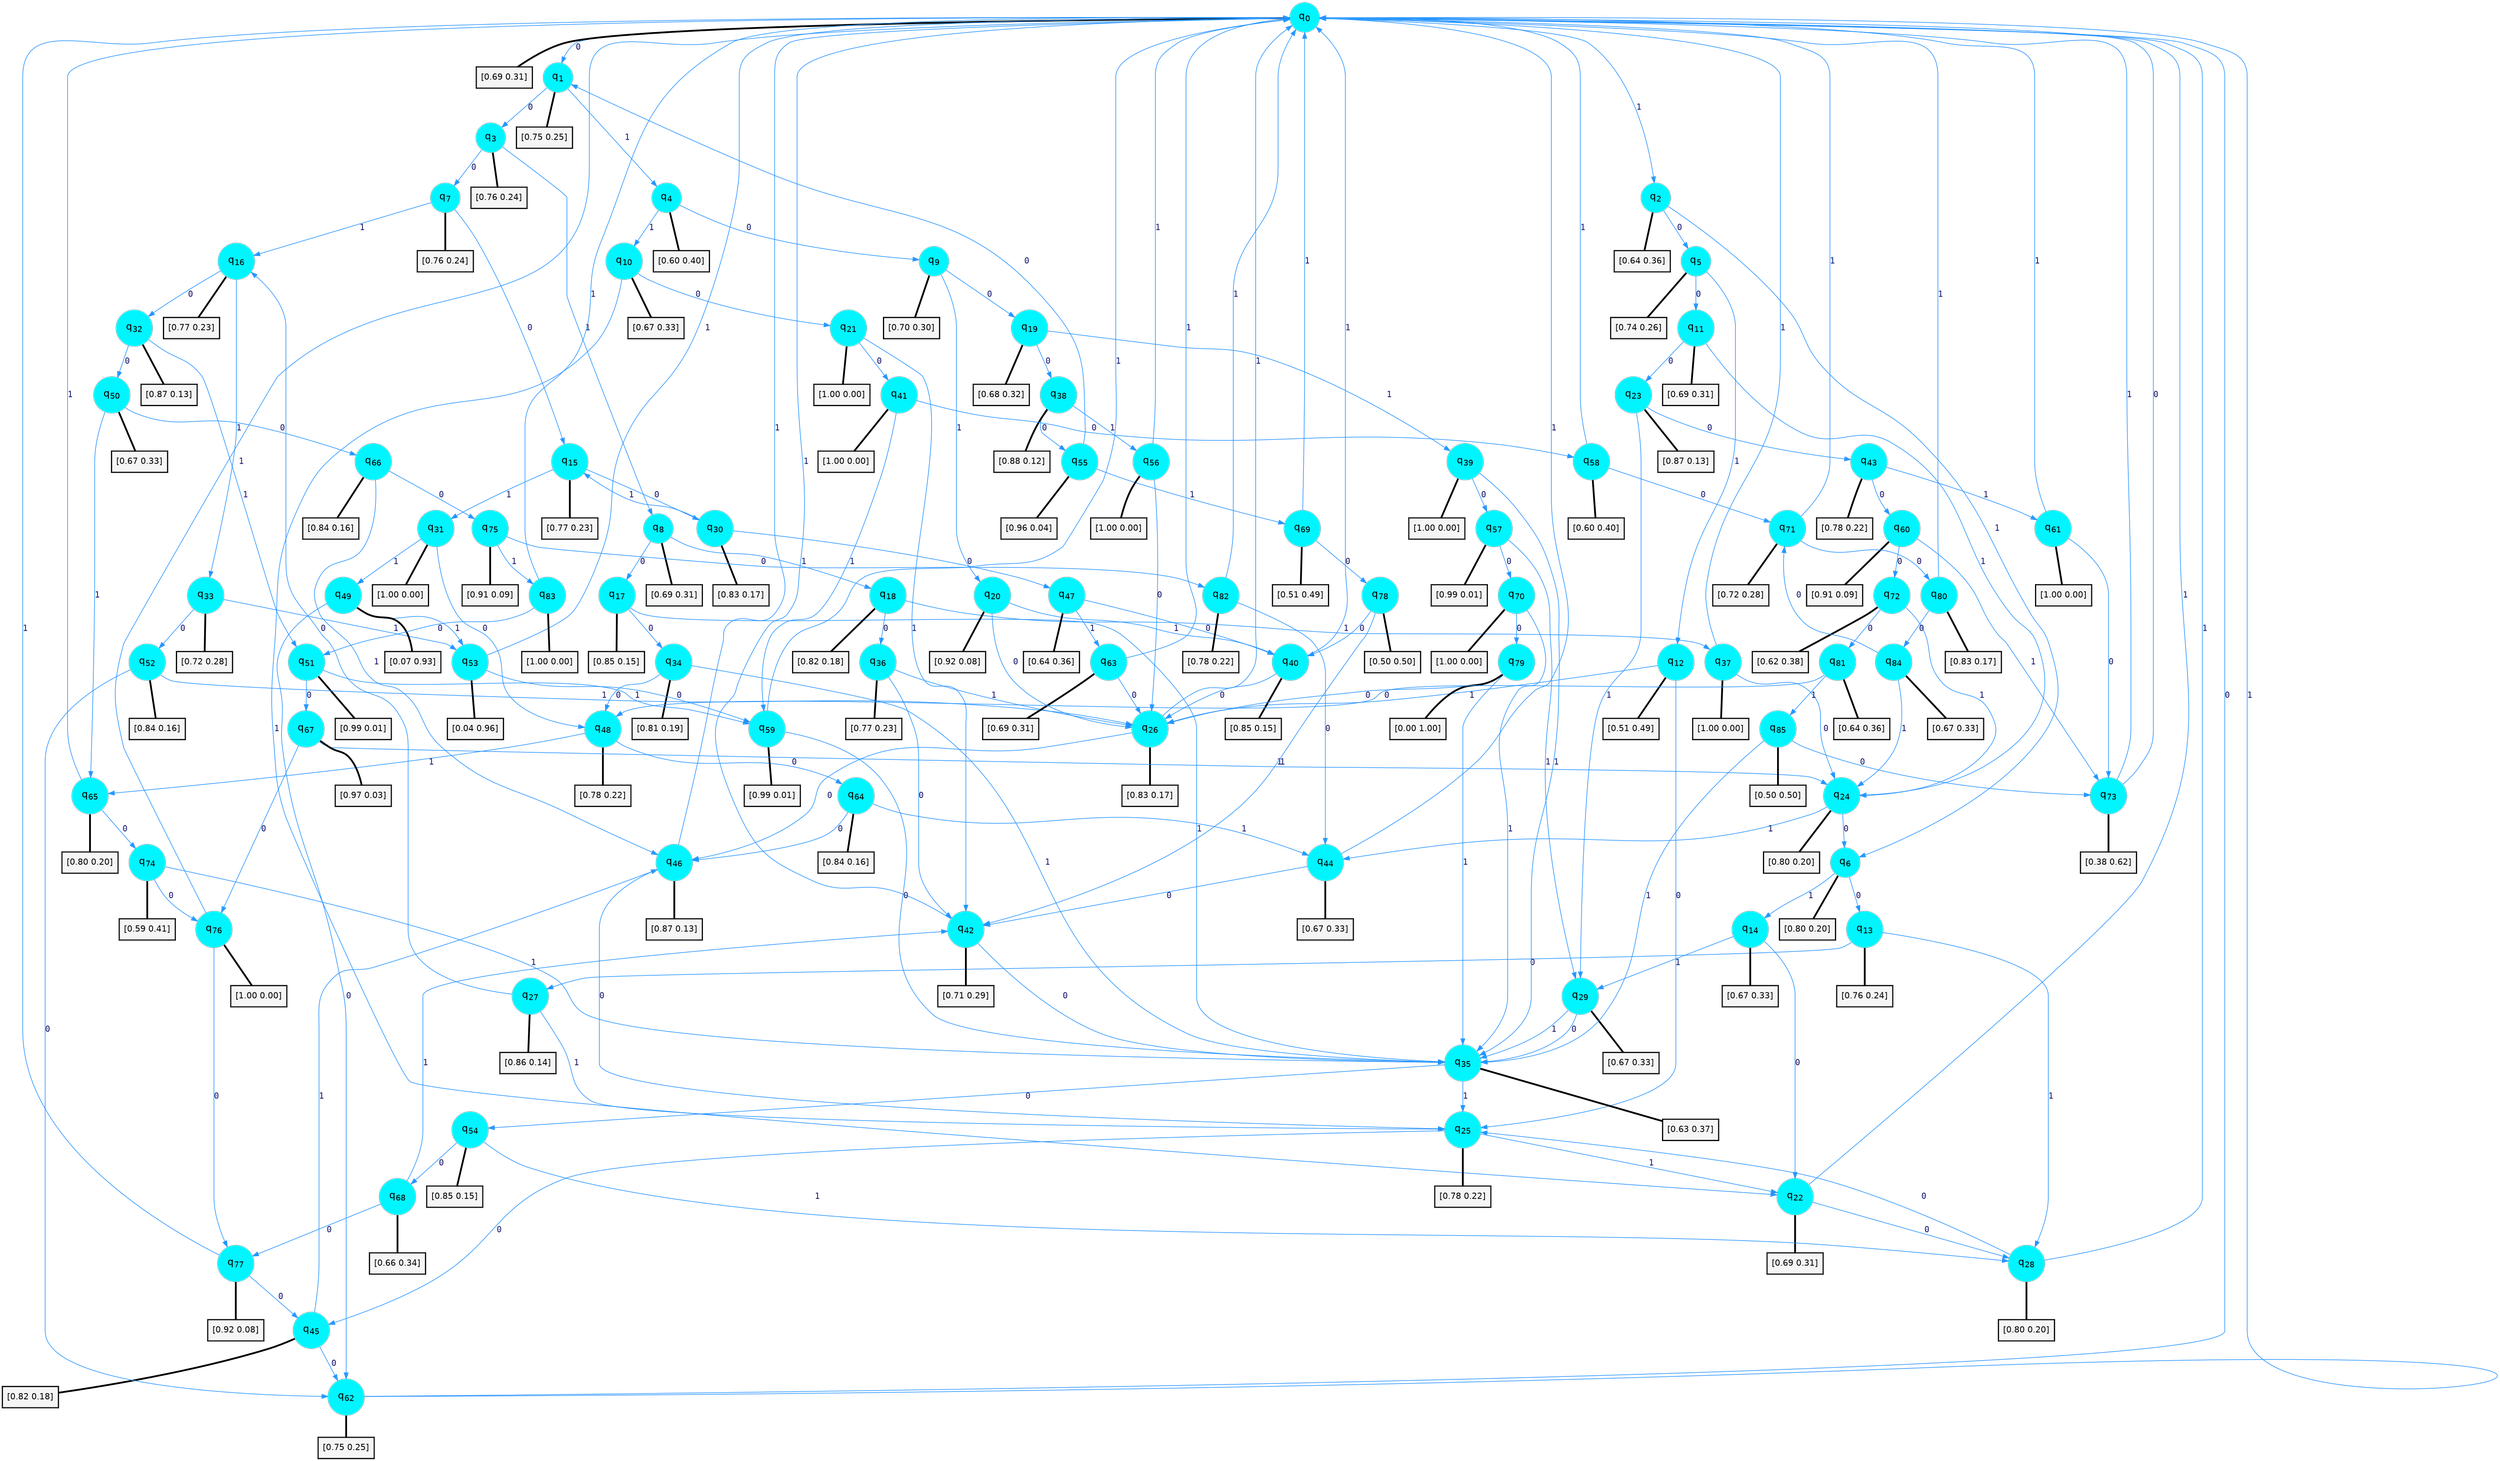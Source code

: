 digraph G {
graph [
bgcolor=transparent, dpi=300, rankdir=TD, size="40,25"];
node [
color=gray, fillcolor=turquoise1, fontcolor=black, fontname=Helvetica, fontsize=16, fontweight=bold, shape=circle, style=filled];
edge [
arrowsize=1, color=dodgerblue1, fontcolor=midnightblue, fontname=courier, fontweight=bold, penwidth=1, style=solid, weight=20];
0[label=<q<SUB>0</SUB>>];
1[label=<q<SUB>1</SUB>>];
2[label=<q<SUB>2</SUB>>];
3[label=<q<SUB>3</SUB>>];
4[label=<q<SUB>4</SUB>>];
5[label=<q<SUB>5</SUB>>];
6[label=<q<SUB>6</SUB>>];
7[label=<q<SUB>7</SUB>>];
8[label=<q<SUB>8</SUB>>];
9[label=<q<SUB>9</SUB>>];
10[label=<q<SUB>10</SUB>>];
11[label=<q<SUB>11</SUB>>];
12[label=<q<SUB>12</SUB>>];
13[label=<q<SUB>13</SUB>>];
14[label=<q<SUB>14</SUB>>];
15[label=<q<SUB>15</SUB>>];
16[label=<q<SUB>16</SUB>>];
17[label=<q<SUB>17</SUB>>];
18[label=<q<SUB>18</SUB>>];
19[label=<q<SUB>19</SUB>>];
20[label=<q<SUB>20</SUB>>];
21[label=<q<SUB>21</SUB>>];
22[label=<q<SUB>22</SUB>>];
23[label=<q<SUB>23</SUB>>];
24[label=<q<SUB>24</SUB>>];
25[label=<q<SUB>25</SUB>>];
26[label=<q<SUB>26</SUB>>];
27[label=<q<SUB>27</SUB>>];
28[label=<q<SUB>28</SUB>>];
29[label=<q<SUB>29</SUB>>];
30[label=<q<SUB>30</SUB>>];
31[label=<q<SUB>31</SUB>>];
32[label=<q<SUB>32</SUB>>];
33[label=<q<SUB>33</SUB>>];
34[label=<q<SUB>34</SUB>>];
35[label=<q<SUB>35</SUB>>];
36[label=<q<SUB>36</SUB>>];
37[label=<q<SUB>37</SUB>>];
38[label=<q<SUB>38</SUB>>];
39[label=<q<SUB>39</SUB>>];
40[label=<q<SUB>40</SUB>>];
41[label=<q<SUB>41</SUB>>];
42[label=<q<SUB>42</SUB>>];
43[label=<q<SUB>43</SUB>>];
44[label=<q<SUB>44</SUB>>];
45[label=<q<SUB>45</SUB>>];
46[label=<q<SUB>46</SUB>>];
47[label=<q<SUB>47</SUB>>];
48[label=<q<SUB>48</SUB>>];
49[label=<q<SUB>49</SUB>>];
50[label=<q<SUB>50</SUB>>];
51[label=<q<SUB>51</SUB>>];
52[label=<q<SUB>52</SUB>>];
53[label=<q<SUB>53</SUB>>];
54[label=<q<SUB>54</SUB>>];
55[label=<q<SUB>55</SUB>>];
56[label=<q<SUB>56</SUB>>];
57[label=<q<SUB>57</SUB>>];
58[label=<q<SUB>58</SUB>>];
59[label=<q<SUB>59</SUB>>];
60[label=<q<SUB>60</SUB>>];
61[label=<q<SUB>61</SUB>>];
62[label=<q<SUB>62</SUB>>];
63[label=<q<SUB>63</SUB>>];
64[label=<q<SUB>64</SUB>>];
65[label=<q<SUB>65</SUB>>];
66[label=<q<SUB>66</SUB>>];
67[label=<q<SUB>67</SUB>>];
68[label=<q<SUB>68</SUB>>];
69[label=<q<SUB>69</SUB>>];
70[label=<q<SUB>70</SUB>>];
71[label=<q<SUB>71</SUB>>];
72[label=<q<SUB>72</SUB>>];
73[label=<q<SUB>73</SUB>>];
74[label=<q<SUB>74</SUB>>];
75[label=<q<SUB>75</SUB>>];
76[label=<q<SUB>76</SUB>>];
77[label=<q<SUB>77</SUB>>];
78[label=<q<SUB>78</SUB>>];
79[label=<q<SUB>79</SUB>>];
80[label=<q<SUB>80</SUB>>];
81[label=<q<SUB>81</SUB>>];
82[label=<q<SUB>82</SUB>>];
83[label=<q<SUB>83</SUB>>];
84[label=<q<SUB>84</SUB>>];
85[label=<q<SUB>85</SUB>>];
86[label="[0.69 0.31]", shape=box,fontcolor=black, fontname=Helvetica, fontsize=14, penwidth=2, fillcolor=whitesmoke,color=black];
87[label="[0.75 0.25]", shape=box,fontcolor=black, fontname=Helvetica, fontsize=14, penwidth=2, fillcolor=whitesmoke,color=black];
88[label="[0.64 0.36]", shape=box,fontcolor=black, fontname=Helvetica, fontsize=14, penwidth=2, fillcolor=whitesmoke,color=black];
89[label="[0.76 0.24]", shape=box,fontcolor=black, fontname=Helvetica, fontsize=14, penwidth=2, fillcolor=whitesmoke,color=black];
90[label="[0.60 0.40]", shape=box,fontcolor=black, fontname=Helvetica, fontsize=14, penwidth=2, fillcolor=whitesmoke,color=black];
91[label="[0.74 0.26]", shape=box,fontcolor=black, fontname=Helvetica, fontsize=14, penwidth=2, fillcolor=whitesmoke,color=black];
92[label="[0.80 0.20]", shape=box,fontcolor=black, fontname=Helvetica, fontsize=14, penwidth=2, fillcolor=whitesmoke,color=black];
93[label="[0.76 0.24]", shape=box,fontcolor=black, fontname=Helvetica, fontsize=14, penwidth=2, fillcolor=whitesmoke,color=black];
94[label="[0.69 0.31]", shape=box,fontcolor=black, fontname=Helvetica, fontsize=14, penwidth=2, fillcolor=whitesmoke,color=black];
95[label="[0.70 0.30]", shape=box,fontcolor=black, fontname=Helvetica, fontsize=14, penwidth=2, fillcolor=whitesmoke,color=black];
96[label="[0.67 0.33]", shape=box,fontcolor=black, fontname=Helvetica, fontsize=14, penwidth=2, fillcolor=whitesmoke,color=black];
97[label="[0.69 0.31]", shape=box,fontcolor=black, fontname=Helvetica, fontsize=14, penwidth=2, fillcolor=whitesmoke,color=black];
98[label="[0.51 0.49]", shape=box,fontcolor=black, fontname=Helvetica, fontsize=14, penwidth=2, fillcolor=whitesmoke,color=black];
99[label="[0.76 0.24]", shape=box,fontcolor=black, fontname=Helvetica, fontsize=14, penwidth=2, fillcolor=whitesmoke,color=black];
100[label="[0.67 0.33]", shape=box,fontcolor=black, fontname=Helvetica, fontsize=14, penwidth=2, fillcolor=whitesmoke,color=black];
101[label="[0.77 0.23]", shape=box,fontcolor=black, fontname=Helvetica, fontsize=14, penwidth=2, fillcolor=whitesmoke,color=black];
102[label="[0.77 0.23]", shape=box,fontcolor=black, fontname=Helvetica, fontsize=14, penwidth=2, fillcolor=whitesmoke,color=black];
103[label="[0.85 0.15]", shape=box,fontcolor=black, fontname=Helvetica, fontsize=14, penwidth=2, fillcolor=whitesmoke,color=black];
104[label="[0.82 0.18]", shape=box,fontcolor=black, fontname=Helvetica, fontsize=14, penwidth=2, fillcolor=whitesmoke,color=black];
105[label="[0.68 0.32]", shape=box,fontcolor=black, fontname=Helvetica, fontsize=14, penwidth=2, fillcolor=whitesmoke,color=black];
106[label="[0.92 0.08]", shape=box,fontcolor=black, fontname=Helvetica, fontsize=14, penwidth=2, fillcolor=whitesmoke,color=black];
107[label="[1.00 0.00]", shape=box,fontcolor=black, fontname=Helvetica, fontsize=14, penwidth=2, fillcolor=whitesmoke,color=black];
108[label="[0.69 0.31]", shape=box,fontcolor=black, fontname=Helvetica, fontsize=14, penwidth=2, fillcolor=whitesmoke,color=black];
109[label="[0.87 0.13]", shape=box,fontcolor=black, fontname=Helvetica, fontsize=14, penwidth=2, fillcolor=whitesmoke,color=black];
110[label="[0.80 0.20]", shape=box,fontcolor=black, fontname=Helvetica, fontsize=14, penwidth=2, fillcolor=whitesmoke,color=black];
111[label="[0.78 0.22]", shape=box,fontcolor=black, fontname=Helvetica, fontsize=14, penwidth=2, fillcolor=whitesmoke,color=black];
112[label="[0.83 0.17]", shape=box,fontcolor=black, fontname=Helvetica, fontsize=14, penwidth=2, fillcolor=whitesmoke,color=black];
113[label="[0.86 0.14]", shape=box,fontcolor=black, fontname=Helvetica, fontsize=14, penwidth=2, fillcolor=whitesmoke,color=black];
114[label="[0.80 0.20]", shape=box,fontcolor=black, fontname=Helvetica, fontsize=14, penwidth=2, fillcolor=whitesmoke,color=black];
115[label="[0.67 0.33]", shape=box,fontcolor=black, fontname=Helvetica, fontsize=14, penwidth=2, fillcolor=whitesmoke,color=black];
116[label="[0.83 0.17]", shape=box,fontcolor=black, fontname=Helvetica, fontsize=14, penwidth=2, fillcolor=whitesmoke,color=black];
117[label="[1.00 0.00]", shape=box,fontcolor=black, fontname=Helvetica, fontsize=14, penwidth=2, fillcolor=whitesmoke,color=black];
118[label="[0.87 0.13]", shape=box,fontcolor=black, fontname=Helvetica, fontsize=14, penwidth=2, fillcolor=whitesmoke,color=black];
119[label="[0.72 0.28]", shape=box,fontcolor=black, fontname=Helvetica, fontsize=14, penwidth=2, fillcolor=whitesmoke,color=black];
120[label="[0.81 0.19]", shape=box,fontcolor=black, fontname=Helvetica, fontsize=14, penwidth=2, fillcolor=whitesmoke,color=black];
121[label="[0.63 0.37]", shape=box,fontcolor=black, fontname=Helvetica, fontsize=14, penwidth=2, fillcolor=whitesmoke,color=black];
122[label="[0.77 0.23]", shape=box,fontcolor=black, fontname=Helvetica, fontsize=14, penwidth=2, fillcolor=whitesmoke,color=black];
123[label="[1.00 0.00]", shape=box,fontcolor=black, fontname=Helvetica, fontsize=14, penwidth=2, fillcolor=whitesmoke,color=black];
124[label="[0.88 0.12]", shape=box,fontcolor=black, fontname=Helvetica, fontsize=14, penwidth=2, fillcolor=whitesmoke,color=black];
125[label="[1.00 0.00]", shape=box,fontcolor=black, fontname=Helvetica, fontsize=14, penwidth=2, fillcolor=whitesmoke,color=black];
126[label="[0.85 0.15]", shape=box,fontcolor=black, fontname=Helvetica, fontsize=14, penwidth=2, fillcolor=whitesmoke,color=black];
127[label="[1.00 0.00]", shape=box,fontcolor=black, fontname=Helvetica, fontsize=14, penwidth=2, fillcolor=whitesmoke,color=black];
128[label="[0.71 0.29]", shape=box,fontcolor=black, fontname=Helvetica, fontsize=14, penwidth=2, fillcolor=whitesmoke,color=black];
129[label="[0.78 0.22]", shape=box,fontcolor=black, fontname=Helvetica, fontsize=14, penwidth=2, fillcolor=whitesmoke,color=black];
130[label="[0.67 0.33]", shape=box,fontcolor=black, fontname=Helvetica, fontsize=14, penwidth=2, fillcolor=whitesmoke,color=black];
131[label="[0.82 0.18]", shape=box,fontcolor=black, fontname=Helvetica, fontsize=14, penwidth=2, fillcolor=whitesmoke,color=black];
132[label="[0.87 0.13]", shape=box,fontcolor=black, fontname=Helvetica, fontsize=14, penwidth=2, fillcolor=whitesmoke,color=black];
133[label="[0.64 0.36]", shape=box,fontcolor=black, fontname=Helvetica, fontsize=14, penwidth=2, fillcolor=whitesmoke,color=black];
134[label="[0.78 0.22]", shape=box,fontcolor=black, fontname=Helvetica, fontsize=14, penwidth=2, fillcolor=whitesmoke,color=black];
135[label="[0.07 0.93]", shape=box,fontcolor=black, fontname=Helvetica, fontsize=14, penwidth=2, fillcolor=whitesmoke,color=black];
136[label="[0.67 0.33]", shape=box,fontcolor=black, fontname=Helvetica, fontsize=14, penwidth=2, fillcolor=whitesmoke,color=black];
137[label="[0.99 0.01]", shape=box,fontcolor=black, fontname=Helvetica, fontsize=14, penwidth=2, fillcolor=whitesmoke,color=black];
138[label="[0.84 0.16]", shape=box,fontcolor=black, fontname=Helvetica, fontsize=14, penwidth=2, fillcolor=whitesmoke,color=black];
139[label="[0.04 0.96]", shape=box,fontcolor=black, fontname=Helvetica, fontsize=14, penwidth=2, fillcolor=whitesmoke,color=black];
140[label="[0.85 0.15]", shape=box,fontcolor=black, fontname=Helvetica, fontsize=14, penwidth=2, fillcolor=whitesmoke,color=black];
141[label="[0.96 0.04]", shape=box,fontcolor=black, fontname=Helvetica, fontsize=14, penwidth=2, fillcolor=whitesmoke,color=black];
142[label="[1.00 0.00]", shape=box,fontcolor=black, fontname=Helvetica, fontsize=14, penwidth=2, fillcolor=whitesmoke,color=black];
143[label="[0.99 0.01]", shape=box,fontcolor=black, fontname=Helvetica, fontsize=14, penwidth=2, fillcolor=whitesmoke,color=black];
144[label="[0.60 0.40]", shape=box,fontcolor=black, fontname=Helvetica, fontsize=14, penwidth=2, fillcolor=whitesmoke,color=black];
145[label="[0.99 0.01]", shape=box,fontcolor=black, fontname=Helvetica, fontsize=14, penwidth=2, fillcolor=whitesmoke,color=black];
146[label="[0.91 0.09]", shape=box,fontcolor=black, fontname=Helvetica, fontsize=14, penwidth=2, fillcolor=whitesmoke,color=black];
147[label="[1.00 0.00]", shape=box,fontcolor=black, fontname=Helvetica, fontsize=14, penwidth=2, fillcolor=whitesmoke,color=black];
148[label="[0.75 0.25]", shape=box,fontcolor=black, fontname=Helvetica, fontsize=14, penwidth=2, fillcolor=whitesmoke,color=black];
149[label="[0.69 0.31]", shape=box,fontcolor=black, fontname=Helvetica, fontsize=14, penwidth=2, fillcolor=whitesmoke,color=black];
150[label="[0.84 0.16]", shape=box,fontcolor=black, fontname=Helvetica, fontsize=14, penwidth=2, fillcolor=whitesmoke,color=black];
151[label="[0.80 0.20]", shape=box,fontcolor=black, fontname=Helvetica, fontsize=14, penwidth=2, fillcolor=whitesmoke,color=black];
152[label="[0.84 0.16]", shape=box,fontcolor=black, fontname=Helvetica, fontsize=14, penwidth=2, fillcolor=whitesmoke,color=black];
153[label="[0.97 0.03]", shape=box,fontcolor=black, fontname=Helvetica, fontsize=14, penwidth=2, fillcolor=whitesmoke,color=black];
154[label="[0.66 0.34]", shape=box,fontcolor=black, fontname=Helvetica, fontsize=14, penwidth=2, fillcolor=whitesmoke,color=black];
155[label="[0.51 0.49]", shape=box,fontcolor=black, fontname=Helvetica, fontsize=14, penwidth=2, fillcolor=whitesmoke,color=black];
156[label="[1.00 0.00]", shape=box,fontcolor=black, fontname=Helvetica, fontsize=14, penwidth=2, fillcolor=whitesmoke,color=black];
157[label="[0.72 0.28]", shape=box,fontcolor=black, fontname=Helvetica, fontsize=14, penwidth=2, fillcolor=whitesmoke,color=black];
158[label="[0.62 0.38]", shape=box,fontcolor=black, fontname=Helvetica, fontsize=14, penwidth=2, fillcolor=whitesmoke,color=black];
159[label="[0.38 0.62]", shape=box,fontcolor=black, fontname=Helvetica, fontsize=14, penwidth=2, fillcolor=whitesmoke,color=black];
160[label="[0.59 0.41]", shape=box,fontcolor=black, fontname=Helvetica, fontsize=14, penwidth=2, fillcolor=whitesmoke,color=black];
161[label="[0.91 0.09]", shape=box,fontcolor=black, fontname=Helvetica, fontsize=14, penwidth=2, fillcolor=whitesmoke,color=black];
162[label="[1.00 0.00]", shape=box,fontcolor=black, fontname=Helvetica, fontsize=14, penwidth=2, fillcolor=whitesmoke,color=black];
163[label="[0.92 0.08]", shape=box,fontcolor=black, fontname=Helvetica, fontsize=14, penwidth=2, fillcolor=whitesmoke,color=black];
164[label="[0.50 0.50]", shape=box,fontcolor=black, fontname=Helvetica, fontsize=14, penwidth=2, fillcolor=whitesmoke,color=black];
165[label="[0.00 1.00]", shape=box,fontcolor=black, fontname=Helvetica, fontsize=14, penwidth=2, fillcolor=whitesmoke,color=black];
166[label="[0.83 0.17]", shape=box,fontcolor=black, fontname=Helvetica, fontsize=14, penwidth=2, fillcolor=whitesmoke,color=black];
167[label="[0.64 0.36]", shape=box,fontcolor=black, fontname=Helvetica, fontsize=14, penwidth=2, fillcolor=whitesmoke,color=black];
168[label="[0.78 0.22]", shape=box,fontcolor=black, fontname=Helvetica, fontsize=14, penwidth=2, fillcolor=whitesmoke,color=black];
169[label="[1.00 0.00]", shape=box,fontcolor=black, fontname=Helvetica, fontsize=14, penwidth=2, fillcolor=whitesmoke,color=black];
170[label="[0.67 0.33]", shape=box,fontcolor=black, fontname=Helvetica, fontsize=14, penwidth=2, fillcolor=whitesmoke,color=black];
171[label="[0.50 0.50]", shape=box,fontcolor=black, fontname=Helvetica, fontsize=14, penwidth=2, fillcolor=whitesmoke,color=black];
0->1 [label=0];
0->2 [label=1];
0->86 [arrowhead=none, penwidth=3,color=black];
1->3 [label=0];
1->4 [label=1];
1->87 [arrowhead=none, penwidth=3,color=black];
2->5 [label=0];
2->6 [label=1];
2->88 [arrowhead=none, penwidth=3,color=black];
3->7 [label=0];
3->8 [label=1];
3->89 [arrowhead=none, penwidth=3,color=black];
4->9 [label=0];
4->10 [label=1];
4->90 [arrowhead=none, penwidth=3,color=black];
5->11 [label=0];
5->12 [label=1];
5->91 [arrowhead=none, penwidth=3,color=black];
6->13 [label=0];
6->14 [label=1];
6->92 [arrowhead=none, penwidth=3,color=black];
7->15 [label=0];
7->16 [label=1];
7->93 [arrowhead=none, penwidth=3,color=black];
8->17 [label=0];
8->18 [label=1];
8->94 [arrowhead=none, penwidth=3,color=black];
9->19 [label=0];
9->20 [label=1];
9->95 [arrowhead=none, penwidth=3,color=black];
10->21 [label=0];
10->22 [label=1];
10->96 [arrowhead=none, penwidth=3,color=black];
11->23 [label=0];
11->24 [label=1];
11->97 [arrowhead=none, penwidth=3,color=black];
12->25 [label=0];
12->26 [label=1];
12->98 [arrowhead=none, penwidth=3,color=black];
13->27 [label=0];
13->28 [label=1];
13->99 [arrowhead=none, penwidth=3,color=black];
14->22 [label=0];
14->29 [label=1];
14->100 [arrowhead=none, penwidth=3,color=black];
15->30 [label=0];
15->31 [label=1];
15->101 [arrowhead=none, penwidth=3,color=black];
16->32 [label=0];
16->33 [label=1];
16->102 [arrowhead=none, penwidth=3,color=black];
17->34 [label=0];
17->35 [label=1];
17->103 [arrowhead=none, penwidth=3,color=black];
18->36 [label=0];
18->37 [label=1];
18->104 [arrowhead=none, penwidth=3,color=black];
19->38 [label=0];
19->39 [label=1];
19->105 [arrowhead=none, penwidth=3,color=black];
20->26 [label=0];
20->40 [label=1];
20->106 [arrowhead=none, penwidth=3,color=black];
21->41 [label=0];
21->42 [label=1];
21->107 [arrowhead=none, penwidth=3,color=black];
22->28 [label=0];
22->0 [label=1];
22->108 [arrowhead=none, penwidth=3,color=black];
23->43 [label=0];
23->29 [label=1];
23->109 [arrowhead=none, penwidth=3,color=black];
24->6 [label=0];
24->44 [label=1];
24->110 [arrowhead=none, penwidth=3,color=black];
25->45 [label=0];
25->22 [label=1];
25->111 [arrowhead=none, penwidth=3,color=black];
26->46 [label=0];
26->0 [label=1];
26->112 [arrowhead=none, penwidth=3,color=black];
27->16 [label=0];
27->25 [label=1];
27->113 [arrowhead=none, penwidth=3,color=black];
28->25 [label=0];
28->0 [label=1];
28->114 [arrowhead=none, penwidth=3,color=black];
29->35 [label=0];
29->35 [label=1];
29->115 [arrowhead=none, penwidth=3,color=black];
30->47 [label=0];
30->15 [label=1];
30->116 [arrowhead=none, penwidth=3,color=black];
31->48 [label=0];
31->49 [label=1];
31->117 [arrowhead=none, penwidth=3,color=black];
32->50 [label=0];
32->51 [label=1];
32->118 [arrowhead=none, penwidth=3,color=black];
33->52 [label=0];
33->53 [label=1];
33->119 [arrowhead=none, penwidth=3,color=black];
34->48 [label=0];
34->35 [label=1];
34->120 [arrowhead=none, penwidth=3,color=black];
35->54 [label=0];
35->25 [label=1];
35->121 [arrowhead=none, penwidth=3,color=black];
36->42 [label=0];
36->26 [label=1];
36->122 [arrowhead=none, penwidth=3,color=black];
37->24 [label=0];
37->0 [label=1];
37->123 [arrowhead=none, penwidth=3,color=black];
38->55 [label=0];
38->56 [label=1];
38->124 [arrowhead=none, penwidth=3,color=black];
39->57 [label=0];
39->35 [label=1];
39->125 [arrowhead=none, penwidth=3,color=black];
40->26 [label=0];
40->0 [label=1];
40->126 [arrowhead=none, penwidth=3,color=black];
41->58 [label=0];
41->59 [label=1];
41->127 [arrowhead=none, penwidth=3,color=black];
42->35 [label=0];
42->0 [label=1];
42->128 [arrowhead=none, penwidth=3,color=black];
43->60 [label=0];
43->61 [label=1];
43->129 [arrowhead=none, penwidth=3,color=black];
44->42 [label=0];
44->0 [label=1];
44->130 [arrowhead=none, penwidth=3,color=black];
45->62 [label=0];
45->46 [label=1];
45->131 [arrowhead=none, penwidth=3,color=black];
46->25 [label=0];
46->0 [label=1];
46->132 [arrowhead=none, penwidth=3,color=black];
47->40 [label=0];
47->63 [label=1];
47->133 [arrowhead=none, penwidth=3,color=black];
48->64 [label=0];
48->65 [label=1];
48->134 [arrowhead=none, penwidth=3,color=black];
49->62 [label=0];
49->53 [label=1];
49->135 [arrowhead=none, penwidth=3,color=black];
50->66 [label=0];
50->65 [label=1];
50->136 [arrowhead=none, penwidth=3,color=black];
51->67 [label=0];
51->59 [label=1];
51->137 [arrowhead=none, penwidth=3,color=black];
52->62 [label=0];
52->26 [label=1];
52->138 [arrowhead=none, penwidth=3,color=black];
53->59 [label=0];
53->0 [label=1];
53->139 [arrowhead=none, penwidth=3,color=black];
54->68 [label=0];
54->28 [label=1];
54->140 [arrowhead=none, penwidth=3,color=black];
55->1 [label=0];
55->69 [label=1];
55->141 [arrowhead=none, penwidth=3,color=black];
56->26 [label=0];
56->0 [label=1];
56->142 [arrowhead=none, penwidth=3,color=black];
57->70 [label=0];
57->29 [label=1];
57->143 [arrowhead=none, penwidth=3,color=black];
58->71 [label=0];
58->0 [label=1];
58->144 [arrowhead=none, penwidth=3,color=black];
59->35 [label=0];
59->0 [label=1];
59->145 [arrowhead=none, penwidth=3,color=black];
60->72 [label=0];
60->73 [label=1];
60->146 [arrowhead=none, penwidth=3,color=black];
61->73 [label=0];
61->0 [label=1];
61->147 [arrowhead=none, penwidth=3,color=black];
62->0 [label=0];
62->0 [label=1];
62->148 [arrowhead=none, penwidth=3,color=black];
63->26 [label=0];
63->0 [label=1];
63->149 [arrowhead=none, penwidth=3,color=black];
64->46 [label=0];
64->44 [label=1];
64->150 [arrowhead=none, penwidth=3,color=black];
65->74 [label=0];
65->0 [label=1];
65->151 [arrowhead=none, penwidth=3,color=black];
66->75 [label=0];
66->46 [label=1];
66->152 [arrowhead=none, penwidth=3,color=black];
67->76 [label=0];
67->24 [label=1];
67->153 [arrowhead=none, penwidth=3,color=black];
68->77 [label=0];
68->42 [label=1];
68->154 [arrowhead=none, penwidth=3,color=black];
69->78 [label=0];
69->0 [label=1];
69->155 [arrowhead=none, penwidth=3,color=black];
70->79 [label=0];
70->35 [label=1];
70->156 [arrowhead=none, penwidth=3,color=black];
71->80 [label=0];
71->0 [label=1];
71->157 [arrowhead=none, penwidth=3,color=black];
72->81 [label=0];
72->24 [label=1];
72->158 [arrowhead=none, penwidth=3,color=black];
73->0 [label=0];
73->0 [label=1];
73->159 [arrowhead=none, penwidth=3,color=black];
74->76 [label=0];
74->35 [label=1];
74->160 [arrowhead=none, penwidth=3,color=black];
75->82 [label=0];
75->83 [label=1];
75->161 [arrowhead=none, penwidth=3,color=black];
76->77 [label=0];
76->0 [label=1];
76->162 [arrowhead=none, penwidth=3,color=black];
77->45 [label=0];
77->0 [label=1];
77->163 [arrowhead=none, penwidth=3,color=black];
78->40 [label=0];
78->42 [label=1];
78->164 [arrowhead=none, penwidth=3,color=black];
79->26 [label=0];
79->35 [label=1];
79->165 [arrowhead=none, penwidth=3,color=black];
80->84 [label=0];
80->0 [label=1];
80->166 [arrowhead=none, penwidth=3,color=black];
81->48 [label=0];
81->85 [label=1];
81->167 [arrowhead=none, penwidth=3,color=black];
82->44 [label=0];
82->0 [label=1];
82->168 [arrowhead=none, penwidth=3,color=black];
83->51 [label=0];
83->0 [label=1];
83->169 [arrowhead=none, penwidth=3,color=black];
84->71 [label=0];
84->24 [label=1];
84->170 [arrowhead=none, penwidth=3,color=black];
85->73 [label=0];
85->35 [label=1];
85->171 [arrowhead=none, penwidth=3,color=black];
}
